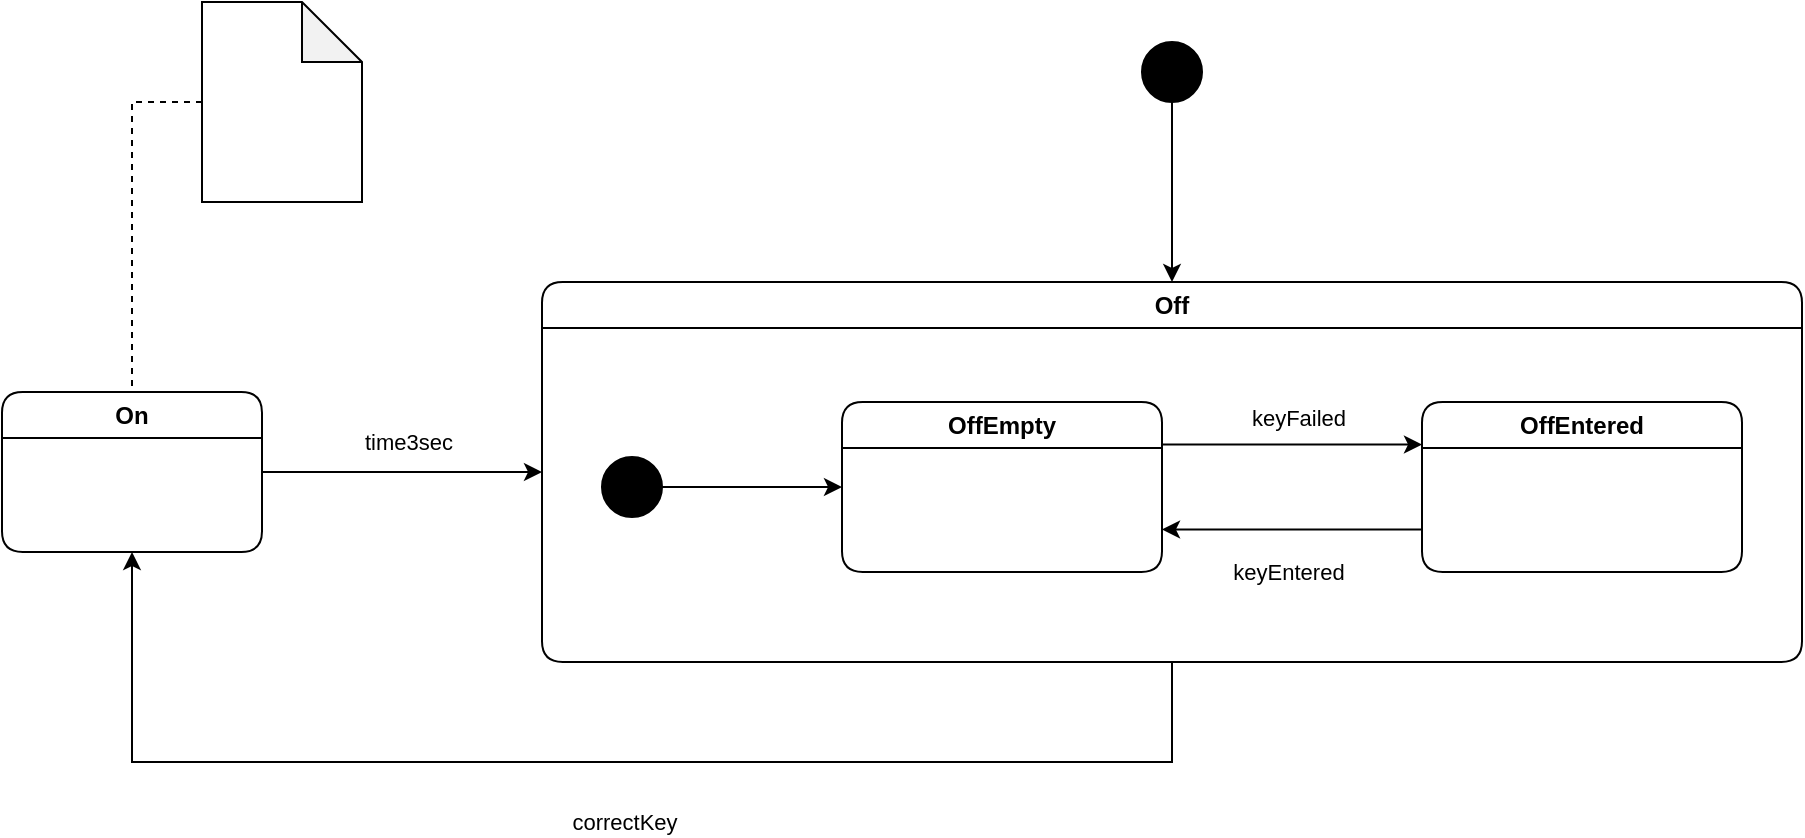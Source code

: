 <mxfile version="20.6.2" type="device"><diagram id="e3qU2tw4KCp0QbrO2OXy" name="ページ1"><mxGraphModel dx="1746" dy="1046" grid="1" gridSize="10" guides="1" tooltips="1" connect="1" arrows="1" fold="1" page="0" pageScale="1" pageWidth="827" pageHeight="1169" math="0" shadow="0"><root><mxCell id="0"/><mxCell id="1" parent="0"/><mxCell id="EBAIrEwSQ_sO8G7dM4pI-15" style="edgeStyle=orthogonalEdgeStyle;rounded=0;orthogonalLoop=1;jettySize=auto;html=1;exitX=1;exitY=0.5;exitDx=0;exitDy=0;entryX=0;entryY=0.5;entryDx=0;entryDy=0;" parent="1" source="EBAIrEwSQ_sO8G7dM4pI-10" target="3" edge="1"><mxGeometry relative="1" as="geometry"><mxPoint x="-350" y="115" as="targetPoint"/></mxGeometry></mxCell><mxCell id="EBAIrEwSQ_sO8G7dM4pI-18" value="time3sec" style="edgeLabel;html=1;align=center;verticalAlign=middle;resizable=0;points=[];" parent="EBAIrEwSQ_sO8G7dM4pI-15" vertex="1" connectable="0"><mxGeometry x="0.311" y="1" relative="1" as="geometry"><mxPoint x="-19" y="-14" as="offset"/></mxGeometry></mxCell><object label="On" type="state" id="EBAIrEwSQ_sO8G7dM4pI-10"><mxCell style="swimlane;rounded=1;whiteSpace=wrap;html=1;glass=0;sketch=0;" parent="1" vertex="1"><mxGeometry x="-590" y="75" width="130" height="80" as="geometry"/></mxCell></object><mxCell id="EBAIrEwSQ_sO8G7dM4pI-16" style="edgeStyle=orthogonalEdgeStyle;rounded=0;orthogonalLoop=1;jettySize=auto;html=1;entryX=0.5;entryY=1;entryDx=0;entryDy=0;exitX=0.5;exitY=1;exitDx=0;exitDy=0;" parent="1" source="3" target="EBAIrEwSQ_sO8G7dM4pI-10" edge="1"><mxGeometry relative="1" as="geometry"><mxPoint x="-360" y="260" as="targetPoint"/><mxPoint x="-320" y="356" as="sourcePoint"/><Array as="points"><mxPoint x="-5" y="260"/><mxPoint x="-525" y="260"/></Array></mxGeometry></mxCell><mxCell id="EBAIrEwSQ_sO8G7dM4pI-21" value="correctKey" style="edgeLabel;html=1;align=center;verticalAlign=middle;resizable=0;points=[];" parent="EBAIrEwSQ_sO8G7dM4pI-16" vertex="1" connectable="0"><mxGeometry x="-0.087" y="1" relative="1" as="geometry"><mxPoint x="-16" y="29" as="offset"/></mxGeometry></mxCell><mxCell id="EBAIrEwSQ_sO8G7dM4pI-20" style="edgeStyle=orthogonalEdgeStyle;rounded=0;orthogonalLoop=1;jettySize=auto;html=1;exitX=0;exitY=0.5;exitDx=0;exitDy=0;exitPerimeter=0;entryX=0.5;entryY=0;entryDx=0;entryDy=0;endArrow=none;endFill=0;dashed=1;" parent="1" source="EBAIrEwSQ_sO8G7dM4pI-19" target="EBAIrEwSQ_sO8G7dM4pI-10" edge="1"><mxGeometry relative="1" as="geometry"/></mxCell><object label="" type="note" id="EBAIrEwSQ_sO8G7dM4pI-19"><mxCell style="shape=note;whiteSpace=wrap;html=1;backgroundOutline=1;darkOpacity=0.05;glass=0;sketch=0;fillColor=#ffffff;" parent="1" vertex="1"><mxGeometry x="-490" y="-120" width="80" height="100" as="geometry"/></mxCell></object><object label="Off" type="state" id="3"><mxCell style="swimlane;rounded=1;whiteSpace=wrap;html=1;glass=0;sketch=0;startSize=23;" parent="1" vertex="1"><mxGeometry x="-320" y="20" width="630" height="190" as="geometry"><mxRectangle x="-320" y="20" width="50" height="23" as="alternateBounds"/></mxGeometry></mxCell></object><object label="OffEntered" type="state" id="EBAIrEwSQ_sO8G7dM4pI-12"><mxCell style="swimlane;rounded=1;whiteSpace=wrap;html=1;glass=0;sketch=0;startSize=23;" parent="3" vertex="1"><mxGeometry x="440" y="60" width="160" height="85" as="geometry"/></mxCell></object><object label="OffEmpty" type="state" id="m3naWr25p_J3Rivu2WGc-2"><mxCell style="swimlane;rounded=1;whiteSpace=wrap;html=1;glass=0;sketch=0;startSize=23;" parent="3" vertex="1"><mxGeometry x="150" y="60" width="160" height="85" as="geometry"/></mxCell></object><mxCell id="HdLz7Pnjk3gmC13WeZwF-1" style="edgeStyle=orthogonalEdgeStyle;rounded=0;orthogonalLoop=1;jettySize=auto;html=1;exitX=1;exitY=0.25;exitDx=0;exitDy=0;entryX=0;entryY=0.25;entryDx=0;entryDy=0;" parent="3" source="m3naWr25p_J3Rivu2WGc-2" target="EBAIrEwSQ_sO8G7dM4pI-12" edge="1"><mxGeometry relative="1" as="geometry"><mxPoint x="580" y="81.5" as="targetPoint"/><mxPoint x="540" y="280" as="sourcePoint"/></mxGeometry></mxCell><mxCell id="HdLz7Pnjk3gmC13WeZwF-2" value="keyFailed" style="edgeLabel;html=1;align=center;verticalAlign=middle;resizable=0;points=[];" parent="HdLz7Pnjk3gmC13WeZwF-1" vertex="1" connectable="0"><mxGeometry x="-0.087" y="1" relative="1" as="geometry"><mxPoint x="8" y="-13" as="offset"/></mxGeometry></mxCell><mxCell id="HdLz7Pnjk3gmC13WeZwF-3" style="edgeStyle=orthogonalEdgeStyle;rounded=0;orthogonalLoop=1;jettySize=auto;html=1;entryX=1;entryY=0.75;entryDx=0;entryDy=0;exitX=0;exitY=0.75;exitDx=0;exitDy=0;" parent="3" source="EBAIrEwSQ_sO8G7dM4pI-12" target="m3naWr25p_J3Rivu2WGc-2" edge="1"><mxGeometry relative="1" as="geometry"><mxPoint x="450" y="280" as="targetPoint"/><mxPoint x="580" y="123.5" as="sourcePoint"/></mxGeometry></mxCell><mxCell id="HdLz7Pnjk3gmC13WeZwF-4" value="keyEntered" style="edgeLabel;html=1;align=center;verticalAlign=middle;resizable=0;points=[];" parent="HdLz7Pnjk3gmC13WeZwF-3" vertex="1" connectable="0"><mxGeometry x="-0.087" y="1" relative="1" as="geometry"><mxPoint x="-8" y="20" as="offset"/></mxGeometry></mxCell><object label="" type="initialstate" id="EBAIrEwSQ_sO8G7dM4pI-9"><mxCell style="ellipse;whiteSpace=wrap;html=1;aspect=fixed;glass=0;sketch=0;fillColor=#000000;" parent="3" vertex="1"><mxGeometry x="30" y="87.5" width="30" height="30" as="geometry"/></mxCell></object><mxCell id="EBAIrEwSQ_sO8G7dM4pI-14" style="edgeStyle=orthogonalEdgeStyle;rounded=0;orthogonalLoop=1;jettySize=auto;html=1;exitX=1;exitY=0.5;exitDx=0;exitDy=0;entryX=0;entryY=0.5;entryDx=0;entryDy=0;" parent="3" source="EBAIrEwSQ_sO8G7dM4pI-9" target="m3naWr25p_J3Rivu2WGc-2" edge="1"><mxGeometry relative="1" as="geometry"><Array as="points"><mxPoint x="100" y="102.5"/><mxPoint x="100" y="102.5"/></Array><mxPoint x="490.0" y="-20" as="targetPoint"/></mxGeometry></mxCell><mxCell id="6" style="edgeStyle=none;html=1;exitX=0.5;exitY=1;exitDx=0;exitDy=0;entryX=0.5;entryY=0;entryDx=0;entryDy=0;" parent="1" source="5" target="3" edge="1"><mxGeometry relative="1" as="geometry"/></mxCell><object label="" type="initialstate" id="5"><mxCell style="ellipse;whiteSpace=wrap;html=1;aspect=fixed;glass=0;sketch=0;fillColor=#000000;" parent="1" vertex="1"><mxGeometry x="-20" y="-100" width="30" height="30" as="geometry"/></mxCell></object></root></mxGraphModel></diagram></mxfile>